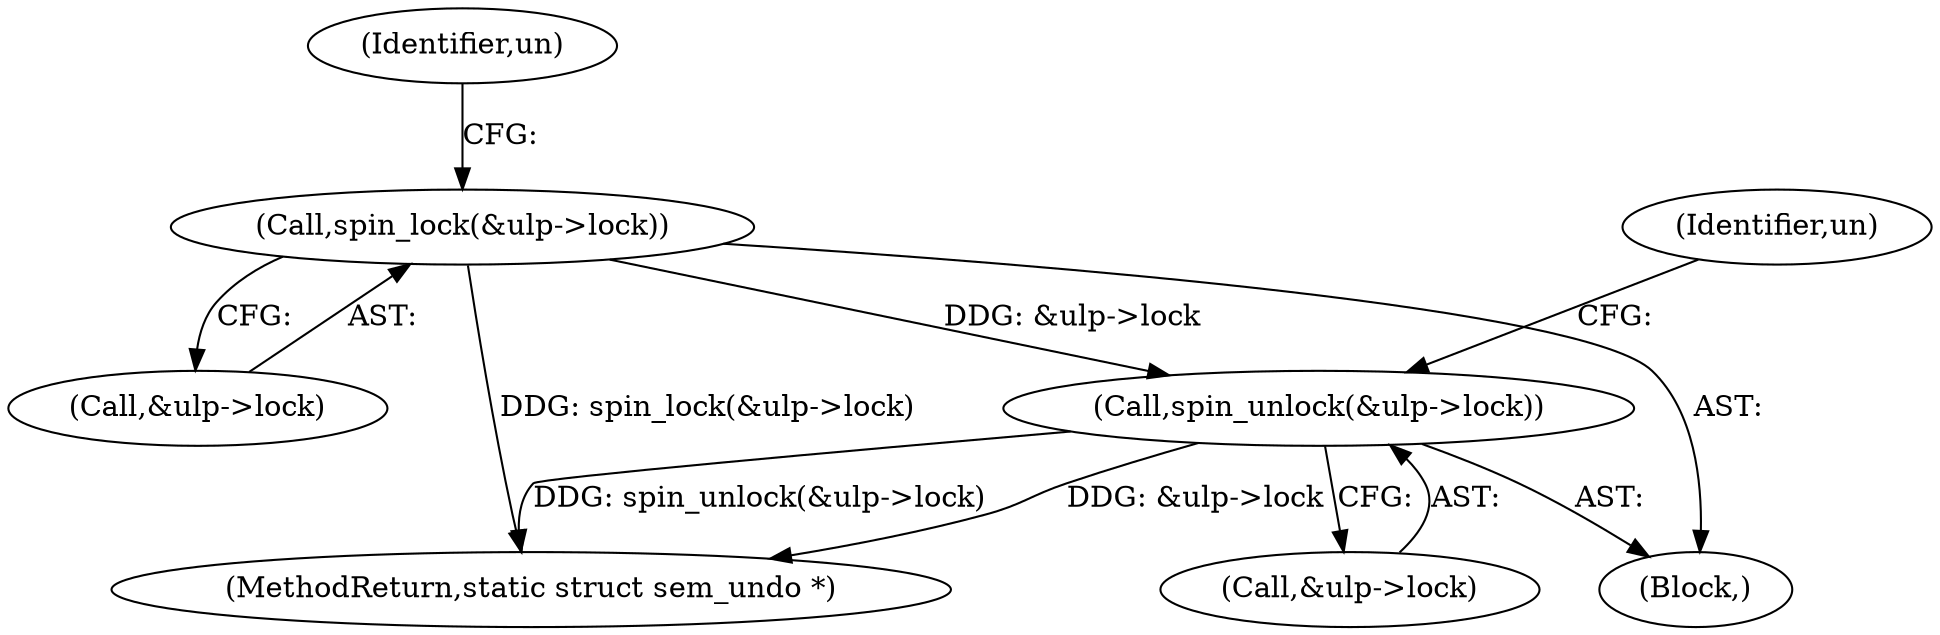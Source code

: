 digraph "0_linux_6062a8dc0517bce23e3c2f7d2fea5e22411269a3_2@pointer" {
"1000135" [label="(Call,spin_unlock(&ulp->lock))"];
"1000125" [label="(Call,spin_lock(&ulp->lock))"];
"1000258" [label="(MethodReturn,static struct sem_undo *)"];
"1000125" [label="(Call,spin_lock(&ulp->lock))"];
"1000126" [label="(Call,&ulp->lock)"];
"1000109" [label="(Block,)"];
"1000143" [label="(Identifier,un)"];
"1000131" [label="(Identifier,un)"];
"1000136" [label="(Call,&ulp->lock)"];
"1000135" [label="(Call,spin_unlock(&ulp->lock))"];
"1000135" -> "1000109"  [label="AST: "];
"1000135" -> "1000136"  [label="CFG: "];
"1000136" -> "1000135"  [label="AST: "];
"1000143" -> "1000135"  [label="CFG: "];
"1000135" -> "1000258"  [label="DDG: spin_unlock(&ulp->lock)"];
"1000135" -> "1000258"  [label="DDG: &ulp->lock"];
"1000125" -> "1000135"  [label="DDG: &ulp->lock"];
"1000125" -> "1000109"  [label="AST: "];
"1000125" -> "1000126"  [label="CFG: "];
"1000126" -> "1000125"  [label="AST: "];
"1000131" -> "1000125"  [label="CFG: "];
"1000125" -> "1000258"  [label="DDG: spin_lock(&ulp->lock)"];
}
